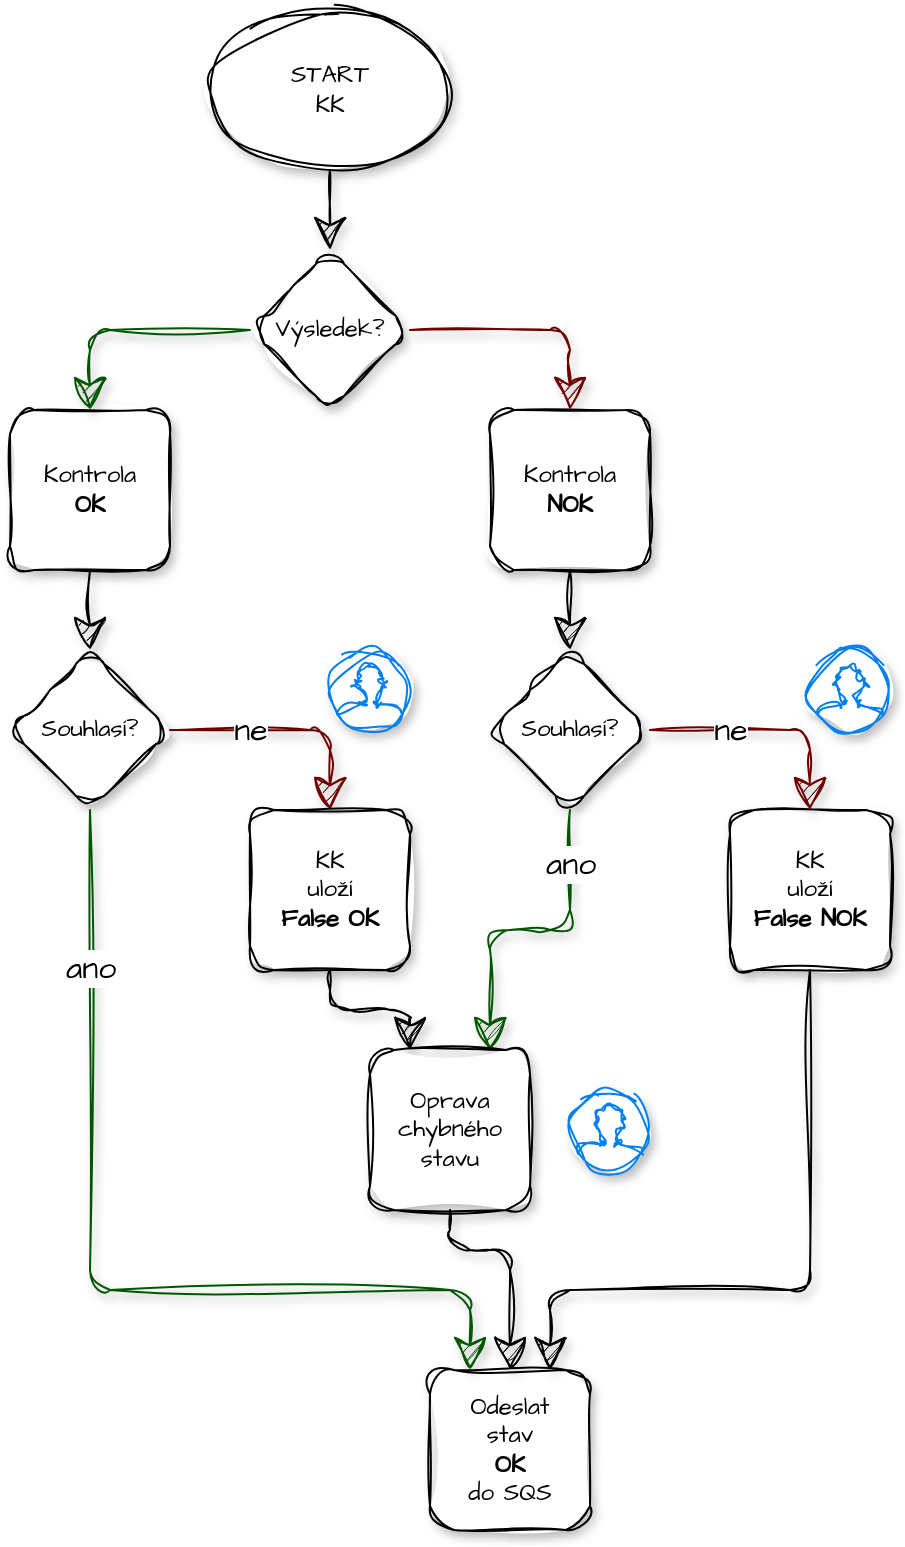 <mxfile version="28.2.7">
  <diagram name="Stránka-1" id="Z4ACH4rysBIm-bdHOfGv">
    <mxGraphModel dx="1832" dy="894" grid="1" gridSize="10" guides="1" tooltips="1" connect="1" arrows="1" fold="1" page="1" pageScale="1" pageWidth="827" pageHeight="1169" math="0" shadow="0">
      <root>
        <mxCell id="0" />
        <mxCell id="1" parent="0" />
        <mxCell id="F-kcy3SfavNvL2bw5QKk-1" value="Souhlasí?" style="rhombus;whiteSpace=wrap;html=1;fontFamily=Architects Daughter;fontSource=https%3A%2F%2Ffonts.googleapis.com%2Fcss%3Ffamily%3DArchitects%2BDaughter;rounded=1;sketch=1;curveFitting=1;jiggle=2;shadow=1;" parent="1" vertex="1">
          <mxGeometry x="40" y="360" width="80" height="80" as="geometry" />
        </mxCell>
        <mxCell id="F-kcy3SfavNvL2bw5QKk-2" value="&lt;div&gt;Kontrola&lt;/div&gt;&lt;div&gt;&lt;b&gt;OK&lt;/b&gt;&lt;/div&gt;" style="whiteSpace=wrap;html=1;aspect=fixed;fontFamily=Architects Daughter;fontSource=https%3A%2F%2Ffonts.googleapis.com%2Fcss%3Ffamily%3DArchitects%2BDaughter;rounded=1;sketch=1;curveFitting=1;jiggle=2;shadow=1;" parent="1" vertex="1">
          <mxGeometry x="40" y="240" width="80" height="80" as="geometry" />
        </mxCell>
        <mxCell id="F-kcy3SfavNvL2bw5QKk-4" value="" style="endArrow=classic;html=1;rounded=1;fontFamily=Architects Daughter;fontSource=https%3A%2F%2Ffonts.googleapis.com%2Fcss%3Ffamily%3DArchitects%2BDaughter;fontSize=16;startSize=14;endSize=14;sourcePerimeterSpacing=8;targetPerimeterSpacing=8;exitX=0.5;exitY=1;exitDx=0;exitDy=0;entryX=0.5;entryY=0;entryDx=0;entryDy=0;edgeStyle=orthogonalEdgeStyle;curved=0;sketch=1;curveFitting=1;jiggle=2;shadow=1;" parent="1" source="F-kcy3SfavNvL2bw5QKk-2" target="F-kcy3SfavNvL2bw5QKk-1" edge="1">
          <mxGeometry width="50" height="50" relative="1" as="geometry">
            <mxPoint x="320" y="600" as="sourcePoint" />
            <mxPoint x="370" y="550" as="targetPoint" />
          </mxGeometry>
        </mxCell>
        <mxCell id="F-kcy3SfavNvL2bw5QKk-5" value="&lt;div&gt;Odeslat&lt;/div&gt;&lt;div&gt;stav&lt;/div&gt;&lt;div&gt;&lt;b&gt;OK&lt;/b&gt;&lt;/div&gt;&lt;div&gt;do SQS&lt;/div&gt;" style="whiteSpace=wrap;html=1;aspect=fixed;fontFamily=Architects Daughter;fontSource=https%3A%2F%2Ffonts.googleapis.com%2Fcss%3Ffamily%3DArchitects%2BDaughter;rounded=1;sketch=1;curveFitting=1;jiggle=2;shadow=1;miterlimit=5;" parent="1" vertex="1">
          <mxGeometry x="250" y="720" width="80" height="80" as="geometry" />
        </mxCell>
        <mxCell id="F-kcy3SfavNvL2bw5QKk-8" value="ano" style="endArrow=classic;html=1;rounded=1;fontFamily=Architects Daughter;fontSource=https%3A%2F%2Ffonts.googleapis.com%2Fcss%3Ffamily%3DArchitects%2BDaughter;fontSize=16;startSize=14;endSize=14;sourcePerimeterSpacing=8;targetPerimeterSpacing=8;exitX=0.5;exitY=1;exitDx=0;exitDy=0;edgeStyle=orthogonalEdgeStyle;entryX=0.25;entryY=0;entryDx=0;entryDy=0;fillColor=#008a00;strokeColor=#005700;curved=0;shadow=1;sketch=1;curveFitting=1;jiggle=2;spacingTop=0;spacingLeft=0;spacing=2;labelBorderColor=none;" parent="1" source="F-kcy3SfavNvL2bw5QKk-1" target="F-kcy3SfavNvL2bw5QKk-5" edge="1">
          <mxGeometry x="-0.667" width="50" height="50" relative="1" as="geometry">
            <mxPoint x="320" y="600" as="sourcePoint" />
            <mxPoint x="270" y="650" as="targetPoint" />
            <Array as="points">
              <mxPoint x="80" y="680" />
              <mxPoint x="270" y="680" />
            </Array>
            <mxPoint as="offset" />
          </mxGeometry>
        </mxCell>
        <mxCell id="F-kcy3SfavNvL2bw5QKk-9" value="ne" style="endArrow=classic;html=1;rounded=1;fontFamily=Architects Daughter;fontSource=https%3A%2F%2Ffonts.googleapis.com%2Fcss%3Ffamily%3DArchitects%2BDaughter;fontSize=16;startSize=14;endSize=14;sourcePerimeterSpacing=8;targetPerimeterSpacing=8;exitX=1;exitY=0.5;exitDx=0;exitDy=0;edgeStyle=orthogonalEdgeStyle;fillColor=#a20025;strokeColor=#6F0000;entryX=0.5;entryY=0;entryDx=0;entryDy=0;curved=0;sketch=1;curveFitting=1;jiggle=2;shadow=1;" parent="1" source="F-kcy3SfavNvL2bw5QKk-1" target="F-kcy3SfavNvL2bw5QKk-13" edge="1">
          <mxGeometry x="-0.333" width="50" height="50" relative="1" as="geometry">
            <mxPoint x="320" y="600" as="sourcePoint" />
            <mxPoint x="280" y="480" as="targetPoint" />
            <mxPoint as="offset" />
          </mxGeometry>
        </mxCell>
        <mxCell id="F-kcy3SfavNvL2bw5QKk-11" value="" style="html=1;verticalLabelPosition=bottom;align=center;labelBackgroundColor=#ffffff;verticalAlign=top;strokeWidth=1;strokeColor=#0080F0;shadow=1;dashed=0;shape=mxgraph.ios7.icons.user;fontFamily=Architects Daughter;fontSource=https%3A%2F%2Ffonts.googleapis.com%2Fcss%3Ffamily%3DArchitects%2BDaughter;sketch=1;curveFitting=1;jiggle=2;" parent="1" vertex="1">
          <mxGeometry x="200" y="360" width="40" height="40" as="geometry" />
        </mxCell>
        <mxCell id="F-kcy3SfavNvL2bw5QKk-13" value="&lt;div&gt;KK&lt;/div&gt;&lt;div&gt;uloží&lt;/div&gt;&lt;div&gt;&lt;b&gt;False OK&lt;/b&gt;&lt;/div&gt;" style="whiteSpace=wrap;html=1;aspect=fixed;fontFamily=Architects Daughter;fontSource=https%3A%2F%2Ffonts.googleapis.com%2Fcss%3Ffamily%3DArchitects%2BDaughter;rounded=1;sketch=1;curveFitting=1;jiggle=2;shadow=1;" parent="1" vertex="1">
          <mxGeometry x="160" y="440" width="80" height="80" as="geometry" />
        </mxCell>
        <mxCell id="F-kcy3SfavNvL2bw5QKk-14" value="" style="endArrow=classic;html=1;rounded=1;fontFamily=Architects Daughter;fontSource=https%3A%2F%2Ffonts.googleapis.com%2Fcss%3Ffamily%3DArchitects%2BDaughter;fontSize=16;startSize=14;endSize=14;sourcePerimeterSpacing=8;targetPerimeterSpacing=8;exitX=0.5;exitY=1;exitDx=0;exitDy=0;entryX=0.25;entryY=0;entryDx=0;entryDy=0;edgeStyle=orthogonalEdgeStyle;curved=0;sketch=1;curveFitting=1;jiggle=2;shadow=1;" parent="1" source="F-kcy3SfavNvL2bw5QKk-13" target="F-kcy3SfavNvL2bw5QKk-30" edge="1">
          <mxGeometry width="50" height="50" relative="1" as="geometry">
            <mxPoint x="160" y="530" as="sourcePoint" />
            <mxPoint x="210" y="480" as="targetPoint" />
          </mxGeometry>
        </mxCell>
        <mxCell id="F-kcy3SfavNvL2bw5QKk-15" value="&lt;div&gt;START&lt;/div&gt;&lt;div&gt;KK&lt;/div&gt;" style="ellipse;whiteSpace=wrap;html=1;fontFamily=Architects Daughter;fontSource=https%3A%2F%2Ffonts.googleapis.com%2Fcss%3Ffamily%3DArchitects%2BDaughter;sketch=1;curveFitting=1;jiggle=2;shadow=1;" parent="1" vertex="1">
          <mxGeometry x="140" y="40" width="120" height="80" as="geometry" />
        </mxCell>
        <mxCell id="F-kcy3SfavNvL2bw5QKk-16" value="" style="endArrow=classic;html=1;rounded=1;fontFamily=Architects Daughter;fontSource=https%3A%2F%2Ffonts.googleapis.com%2Fcss%3Ffamily%3DArchitects%2BDaughter;fontSize=16;startSize=14;endSize=14;sourcePerimeterSpacing=8;targetPerimeterSpacing=8;entryX=0.5;entryY=0;entryDx=0;entryDy=0;exitX=0;exitY=0.5;exitDx=0;exitDy=0;edgeStyle=orthogonalEdgeStyle;sketch=1;curveFitting=1;jiggle=2;fillColor=#008a00;strokeColor=#005700;shadow=1;" parent="1" source="F-kcy3SfavNvL2bw5QKk-17" target="F-kcy3SfavNvL2bw5QKk-2" edge="1">
          <mxGeometry width="50" height="50" relative="1" as="geometry">
            <mxPoint x="190" y="380" as="sourcePoint" />
            <mxPoint x="240" y="330" as="targetPoint" />
          </mxGeometry>
        </mxCell>
        <mxCell id="F-kcy3SfavNvL2bw5QKk-17" value="Výsledek?" style="rhombus;whiteSpace=wrap;html=1;fontFamily=Architects Daughter;fontSource=https%3A%2F%2Ffonts.googleapis.com%2Fcss%3Ffamily%3DArchitects%2BDaughter;rounded=1;sketch=1;curveFitting=1;jiggle=2;shadow=1;" parent="1" vertex="1">
          <mxGeometry x="160" y="160" width="80" height="80" as="geometry" />
        </mxCell>
        <mxCell id="F-kcy3SfavNvL2bw5QKk-18" value="&lt;div&gt;Kontrola&lt;/div&gt;&lt;div&gt;&lt;b&gt;NOK&lt;/b&gt;&lt;/div&gt;" style="whiteSpace=wrap;html=1;aspect=fixed;fontFamily=Architects Daughter;fontSource=https%3A%2F%2Ffonts.googleapis.com%2Fcss%3Ffamily%3DArchitects%2BDaughter;rounded=1;sketch=1;curveFitting=1;jiggle=2;shadow=1;" parent="1" vertex="1">
          <mxGeometry x="280" y="240" width="80" height="80" as="geometry" />
        </mxCell>
        <mxCell id="F-kcy3SfavNvL2bw5QKk-19" value="" style="endArrow=classic;html=1;rounded=1;fontFamily=Architects Daughter;fontSource=https%3A%2F%2Ffonts.googleapis.com%2Fcss%3Ffamily%3DArchitects%2BDaughter;fontSize=16;startSize=14;endSize=14;sourcePerimeterSpacing=8;targetPerimeterSpacing=8;exitX=1;exitY=0.5;exitDx=0;exitDy=0;entryX=0.5;entryY=0;entryDx=0;entryDy=0;edgeStyle=orthogonalEdgeStyle;curved=0;sketch=1;curveFitting=1;jiggle=2;fillColor=#a20025;strokeColor=#6F0000;shadow=1;" parent="1" source="F-kcy3SfavNvL2bw5QKk-17" target="F-kcy3SfavNvL2bw5QKk-18" edge="1">
          <mxGeometry width="50" height="50" relative="1" as="geometry">
            <mxPoint x="190" y="410" as="sourcePoint" />
            <mxPoint x="360" y="250" as="targetPoint" />
          </mxGeometry>
        </mxCell>
        <mxCell id="F-kcy3SfavNvL2bw5QKk-20" value="" style="endArrow=classic;html=1;rounded=1;fontFamily=Architects Daughter;fontSource=https%3A%2F%2Ffonts.googleapis.com%2Fcss%3Ffamily%3DArchitects%2BDaughter;fontSize=16;startSize=14;endSize=14;sourcePerimeterSpacing=8;targetPerimeterSpacing=8;exitX=0.5;exitY=1;exitDx=0;exitDy=0;entryX=0.5;entryY=0;entryDx=0;entryDy=0;edgeStyle=orthogonalEdgeStyle;curved=0;sketch=1;curveFitting=1;jiggle=2;shadow=1;" parent="1" source="F-kcy3SfavNvL2bw5QKk-15" target="F-kcy3SfavNvL2bw5QKk-17" edge="1">
          <mxGeometry width="50" height="50" relative="1" as="geometry">
            <mxPoint x="280" y="80.0" as="sourcePoint" />
            <mxPoint x="450" y="330" as="targetPoint" />
          </mxGeometry>
        </mxCell>
        <mxCell id="F-kcy3SfavNvL2bw5QKk-21" value="Souhlasí?" style="rhombus;whiteSpace=wrap;html=1;fontFamily=Architects Daughter;fontSource=https%3A%2F%2Ffonts.googleapis.com%2Fcss%3Ffamily%3DArchitects%2BDaughter;rounded=1;sketch=1;curveFitting=1;jiggle=2;shadow=1;" parent="1" vertex="1">
          <mxGeometry x="280" y="360" width="80" height="80" as="geometry" />
        </mxCell>
        <mxCell id="F-kcy3SfavNvL2bw5QKk-22" value="" style="endArrow=classic;html=1;rounded=1;fontFamily=Architects Daughter;fontSource=https%3A%2F%2Ffonts.googleapis.com%2Fcss%3Ffamily%3DArchitects%2BDaughter;fontSize=16;startSize=14;endSize=14;sourcePerimeterSpacing=8;targetPerimeterSpacing=8;sketch=1;curveFitting=1;jiggle=2;edgeStyle=orthogonalEdgeStyle;curved=0;exitX=0.5;exitY=1;exitDx=0;exitDy=0;entryX=0.5;entryY=0;entryDx=0;entryDy=0;shadow=1;" parent="1" source="F-kcy3SfavNvL2bw5QKk-18" target="F-kcy3SfavNvL2bw5QKk-21" edge="1">
          <mxGeometry width="50" height="50" relative="1" as="geometry">
            <mxPoint x="380" y="380" as="sourcePoint" />
            <mxPoint x="470" y="510" as="targetPoint" />
          </mxGeometry>
        </mxCell>
        <mxCell id="F-kcy3SfavNvL2bw5QKk-24" value="ano" style="endArrow=classic;html=1;rounded=1;fontFamily=Architects Daughter;fontSource=https%3A%2F%2Ffonts.googleapis.com%2Fcss%3Ffamily%3DArchitects%2BDaughter;fontSize=16;startSize=14;endSize=14;sourcePerimeterSpacing=8;targetPerimeterSpacing=8;exitX=0.5;exitY=1;exitDx=0;exitDy=0;edgeStyle=orthogonalEdgeStyle;fillColor=#008a00;strokeColor=#005700;curved=0;shadow=1;sketch=1;curveFitting=1;jiggle=2;spacingTop=0;spacingLeft=0;spacing=2;labelBorderColor=none;entryX=0.75;entryY=0;entryDx=0;entryDy=0;" parent="1" source="F-kcy3SfavNvL2bw5QKk-21" target="F-kcy3SfavNvL2bw5QKk-30" edge="1">
          <mxGeometry x="-0.667" width="50" height="50" relative="1" as="geometry">
            <mxPoint x="460" y="590" as="sourcePoint" />
            <mxPoint x="360" y="552" as="targetPoint" />
            <mxPoint as="offset" />
          </mxGeometry>
        </mxCell>
        <mxCell id="F-kcy3SfavNvL2bw5QKk-25" value="&lt;div&gt;KK&lt;/div&gt;&lt;div&gt;uloží&lt;/div&gt;&lt;div&gt;&lt;b&gt;False NOK&lt;/b&gt;&lt;/div&gt;" style="whiteSpace=wrap;html=1;aspect=fixed;fontFamily=Architects Daughter;fontSource=https%3A%2F%2Ffonts.googleapis.com%2Fcss%3Ffamily%3DArchitects%2BDaughter;rounded=1;sketch=1;curveFitting=1;jiggle=2;shadow=1;" parent="1" vertex="1">
          <mxGeometry x="400" y="440" width="80" height="80" as="geometry" />
        </mxCell>
        <mxCell id="F-kcy3SfavNvL2bw5QKk-26" value="ne" style="endArrow=classic;html=1;rounded=1;fontFamily=Architects Daughter;fontSource=https%3A%2F%2Ffonts.googleapis.com%2Fcss%3Ffamily%3DArchitects%2BDaughter;fontSize=16;startSize=14;endSize=14;sourcePerimeterSpacing=8;targetPerimeterSpacing=8;exitX=1;exitY=0.5;exitDx=0;exitDy=0;edgeStyle=orthogonalEdgeStyle;fillColor=#a20025;strokeColor=#6F0000;entryX=0.5;entryY=0;entryDx=0;entryDy=0;curved=0;sketch=1;curveFitting=1;jiggle=2;shadow=1;" parent="1" source="F-kcy3SfavNvL2bw5QKk-21" target="F-kcy3SfavNvL2bw5QKk-25" edge="1">
          <mxGeometry x="-0.333" width="50" height="50" relative="1" as="geometry">
            <mxPoint x="550" y="360" as="sourcePoint" />
            <mxPoint x="630" y="400" as="targetPoint" />
            <mxPoint as="offset" />
          </mxGeometry>
        </mxCell>
        <mxCell id="F-kcy3SfavNvL2bw5QKk-28" value="" style="endArrow=classic;html=1;rounded=1;fontFamily=Architects Daughter;fontSource=https%3A%2F%2Ffonts.googleapis.com%2Fcss%3Ffamily%3DArchitects%2BDaughter;fontSize=16;startSize=14;endSize=14;sourcePerimeterSpacing=8;targetPerimeterSpacing=8;exitX=0.5;exitY=1;exitDx=0;exitDy=0;entryX=0.75;entryY=0;entryDx=0;entryDy=0;edgeStyle=orthogonalEdgeStyle;curved=0;sketch=1;curveFitting=1;jiggle=2;shadow=1;" parent="1" source="F-kcy3SfavNvL2bw5QKk-25" target="F-kcy3SfavNvL2bw5QKk-5" edge="1">
          <mxGeometry width="50" height="50" relative="1" as="geometry">
            <mxPoint x="250" y="630" as="sourcePoint" />
            <mxPoint x="600" y="560" as="targetPoint" />
            <Array as="points">
              <mxPoint x="440" y="680" />
              <mxPoint x="310" y="680" />
            </Array>
          </mxGeometry>
        </mxCell>
        <mxCell id="F-kcy3SfavNvL2bw5QKk-29" value="" style="html=1;verticalLabelPosition=bottom;align=center;labelBackgroundColor=#ffffff;verticalAlign=top;strokeWidth=1;strokeColor=#0080F0;shadow=1;dashed=0;shape=mxgraph.ios7.icons.user;fontFamily=Architects Daughter;fontSource=https%3A%2F%2Ffonts.googleapis.com%2Fcss%3Ffamily%3DArchitects%2BDaughter;sketch=1;curveFitting=1;jiggle=2;" parent="1" vertex="1">
          <mxGeometry x="440" y="360" width="40" height="40" as="geometry" />
        </mxCell>
        <mxCell id="F-kcy3SfavNvL2bw5QKk-30" value="&lt;div&gt;Oprava&lt;/div&gt;&lt;div&gt;chybného&lt;/div&gt;&lt;div&gt;stavu&lt;/div&gt;" style="whiteSpace=wrap;html=1;aspect=fixed;fontFamily=Architects Daughter;fontSource=https%3A%2F%2Ffonts.googleapis.com%2Fcss%3Ffamily%3DArchitects%2BDaughter;rounded=1;sketch=1;curveFitting=1;jiggle=2;shadow=1;" parent="1" vertex="1">
          <mxGeometry x="220" y="560" width="80" height="80" as="geometry" />
        </mxCell>
        <mxCell id="F-kcy3SfavNvL2bw5QKk-31" value="" style="html=1;verticalLabelPosition=bottom;align=center;labelBackgroundColor=#ffffff;verticalAlign=top;strokeWidth=1;strokeColor=#0080F0;shadow=1;dashed=0;shape=mxgraph.ios7.icons.user;fontFamily=Architects Daughter;fontSource=https%3A%2F%2Ffonts.googleapis.com%2Fcss%3Ffamily%3DArchitects%2BDaughter;sketch=1;curveFitting=1;jiggle=2;" parent="1" vertex="1">
          <mxGeometry x="320" y="580" width="40" height="40" as="geometry" />
        </mxCell>
        <mxCell id="F-kcy3SfavNvL2bw5QKk-32" value="" style="endArrow=classic;html=1;rounded=1;fontFamily=Architects Daughter;fontSource=https%3A%2F%2Ffonts.googleapis.com%2Fcss%3Ffamily%3DArchitects%2BDaughter;fontSize=16;startSize=14;endSize=14;sourcePerimeterSpacing=8;targetPerimeterSpacing=8;entryX=0.5;entryY=0;entryDx=0;entryDy=0;edgeStyle=orthogonalEdgeStyle;curved=0;sketch=1;curveFitting=1;jiggle=2;shadow=1;exitX=0.5;exitY=1;exitDx=0;exitDy=0;" parent="1" source="F-kcy3SfavNvL2bw5QKk-30" target="F-kcy3SfavNvL2bw5QKk-5" edge="1">
          <mxGeometry width="50" height="50" relative="1" as="geometry">
            <mxPoint x="280" y="690" as="sourcePoint" />
            <mxPoint x="200" y="680" as="targetPoint" />
            <Array as="points">
              <mxPoint x="260" y="660" />
              <mxPoint x="290" y="660" />
            </Array>
          </mxGeometry>
        </mxCell>
      </root>
    </mxGraphModel>
  </diagram>
</mxfile>
